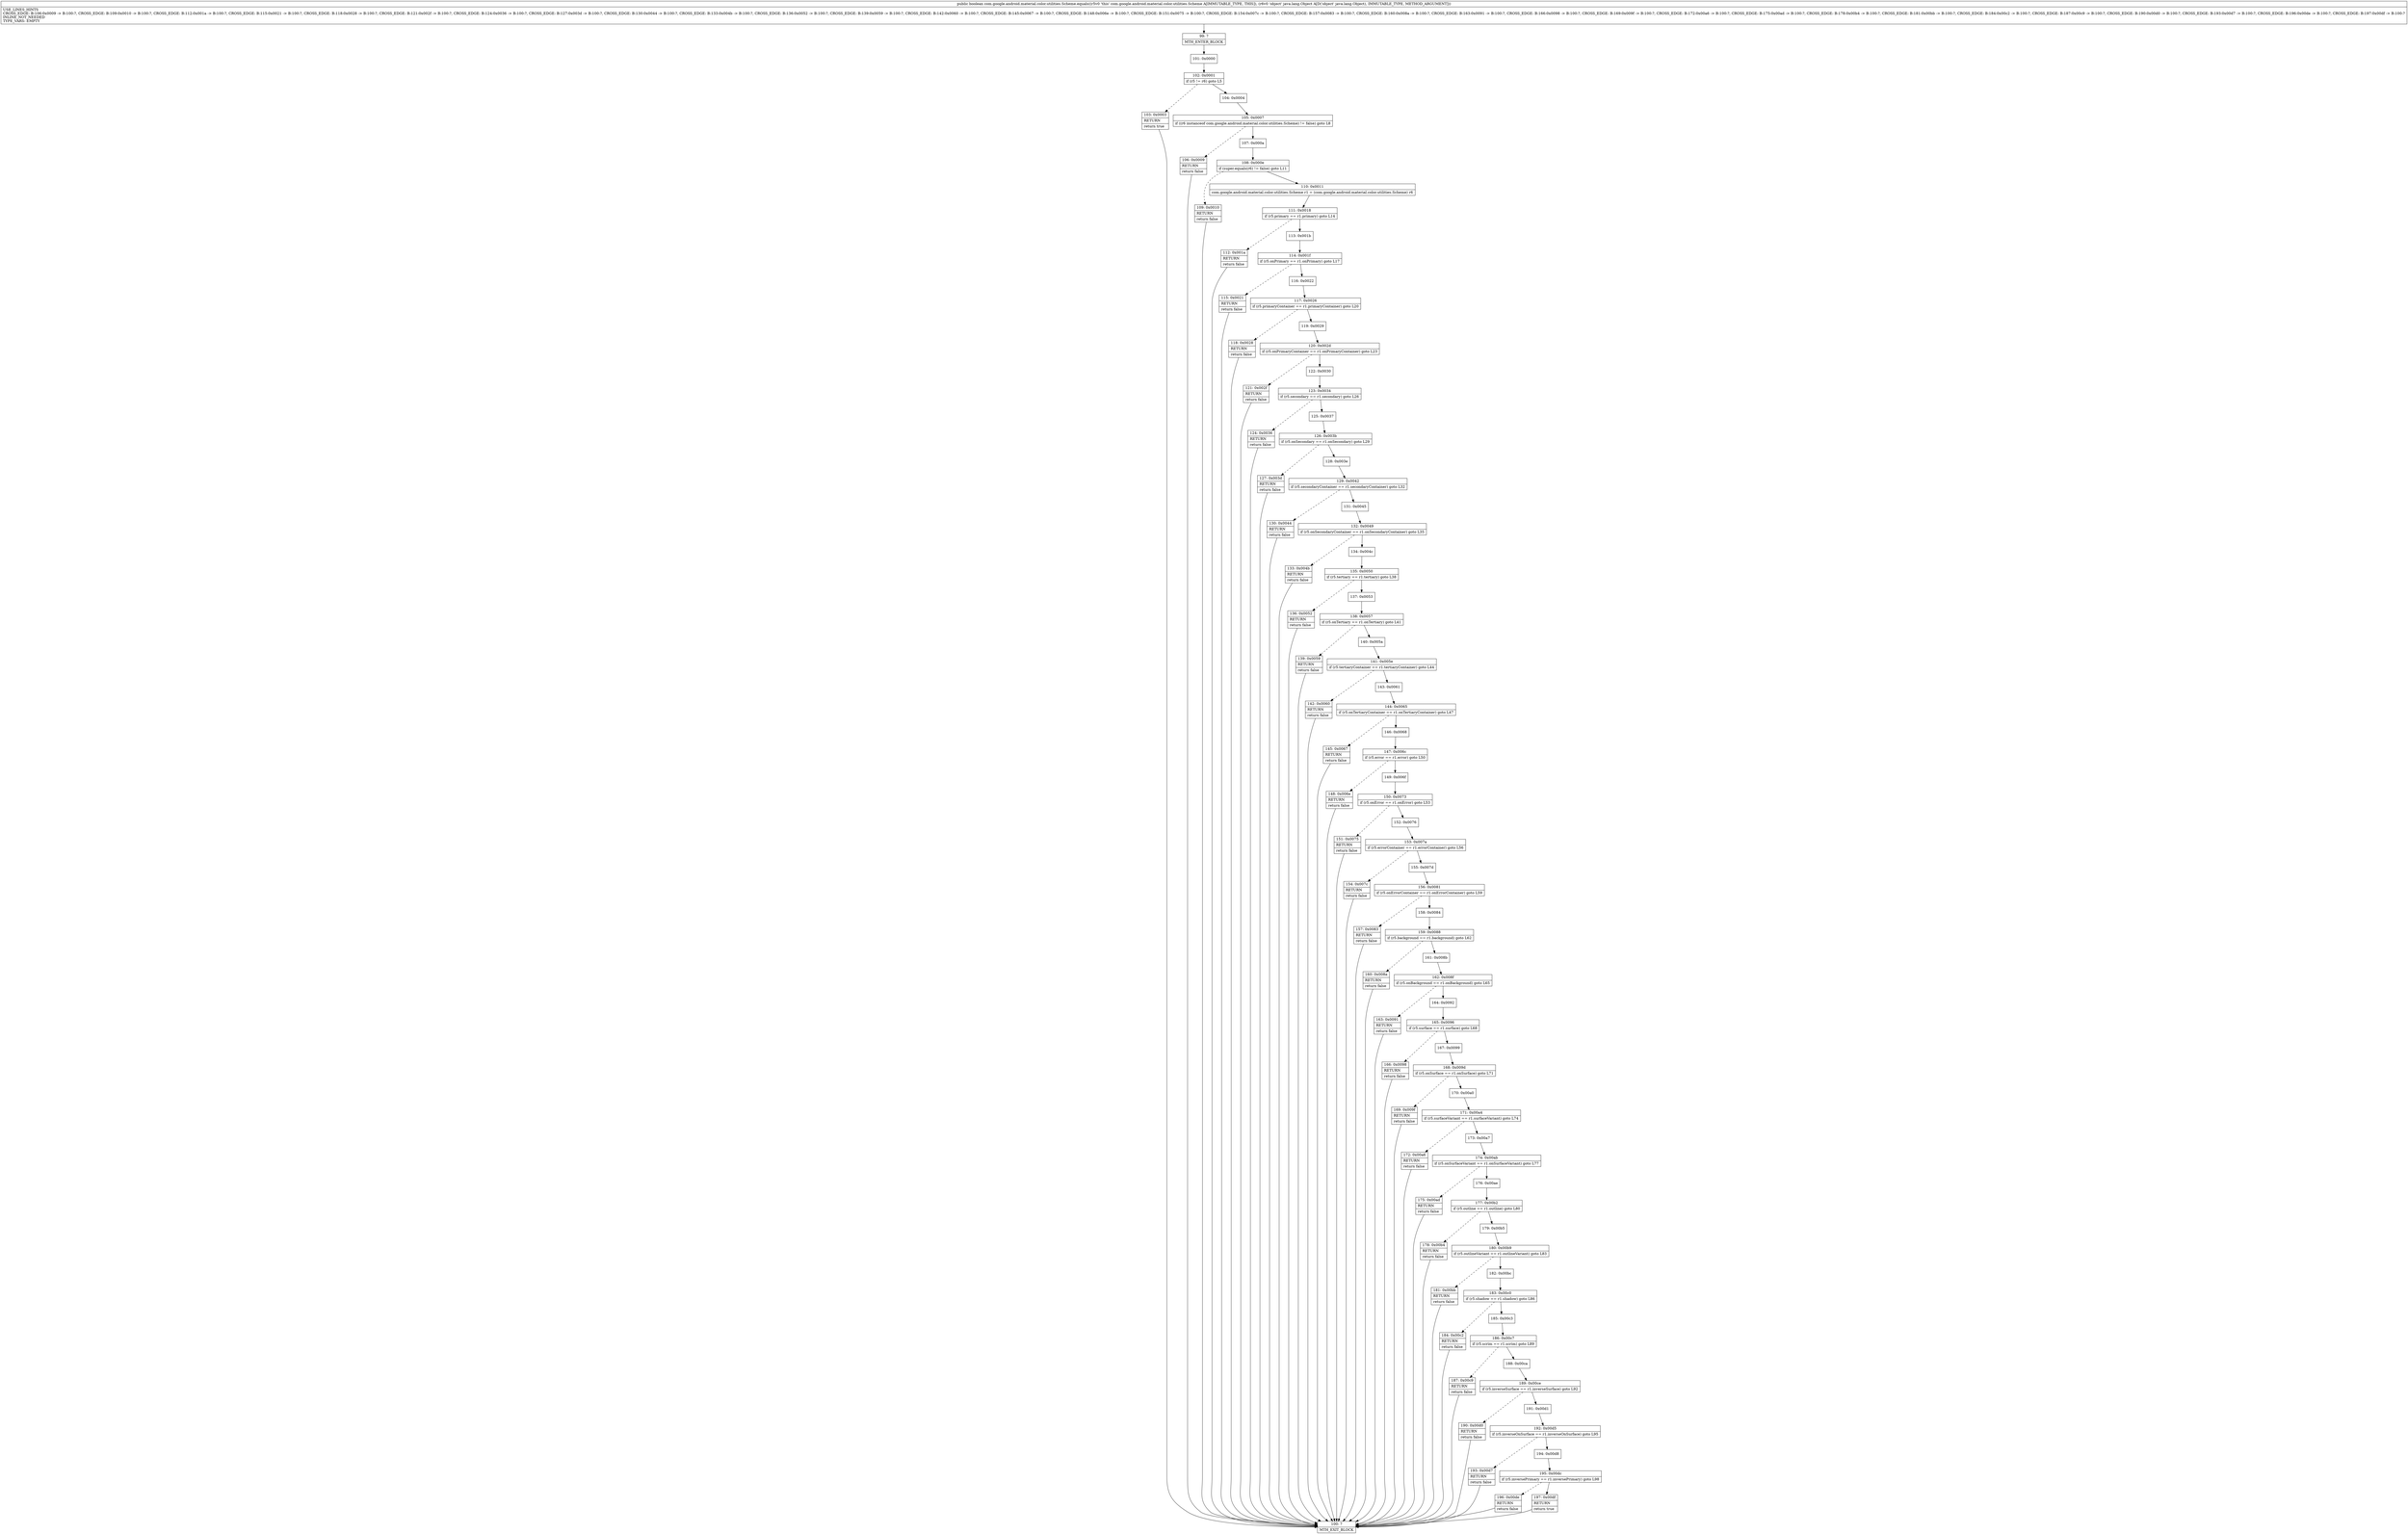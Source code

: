 digraph "CFG forcom.google.android.material.color.utilities.Scheme.equals(Ljava\/lang\/Object;)Z" {
Node_99 [shape=record,label="{99\:\ ?|MTH_ENTER_BLOCK\l}"];
Node_101 [shape=record,label="{101\:\ 0x0000}"];
Node_102 [shape=record,label="{102\:\ 0x0001|if (r5 != r6) goto L5\l}"];
Node_103 [shape=record,label="{103\:\ 0x0003|RETURN\l|return true\l}"];
Node_100 [shape=record,label="{100\:\ ?|MTH_EXIT_BLOCK\l}"];
Node_104 [shape=record,label="{104\:\ 0x0004}"];
Node_105 [shape=record,label="{105\:\ 0x0007|if ((r6 instanceof com.google.android.material.color.utilities.Scheme) != false) goto L8\l}"];
Node_106 [shape=record,label="{106\:\ 0x0009|RETURN\l|return false\l}"];
Node_107 [shape=record,label="{107\:\ 0x000a}"];
Node_108 [shape=record,label="{108\:\ 0x000e|if (super.equals(r6) != false) goto L11\l}"];
Node_109 [shape=record,label="{109\:\ 0x0010|RETURN\l|return false\l}"];
Node_110 [shape=record,label="{110\:\ 0x0011|com.google.android.material.color.utilities.Scheme r1 = (com.google.android.material.color.utilities.Scheme) r6\l}"];
Node_111 [shape=record,label="{111\:\ 0x0018|if (r5.primary == r1.primary) goto L14\l}"];
Node_112 [shape=record,label="{112\:\ 0x001a|RETURN\l|return false\l}"];
Node_113 [shape=record,label="{113\:\ 0x001b}"];
Node_114 [shape=record,label="{114\:\ 0x001f|if (r5.onPrimary == r1.onPrimary) goto L17\l}"];
Node_115 [shape=record,label="{115\:\ 0x0021|RETURN\l|return false\l}"];
Node_116 [shape=record,label="{116\:\ 0x0022}"];
Node_117 [shape=record,label="{117\:\ 0x0026|if (r5.primaryContainer == r1.primaryContainer) goto L20\l}"];
Node_118 [shape=record,label="{118\:\ 0x0028|RETURN\l|return false\l}"];
Node_119 [shape=record,label="{119\:\ 0x0029}"];
Node_120 [shape=record,label="{120\:\ 0x002d|if (r5.onPrimaryContainer == r1.onPrimaryContainer) goto L23\l}"];
Node_121 [shape=record,label="{121\:\ 0x002f|RETURN\l|return false\l}"];
Node_122 [shape=record,label="{122\:\ 0x0030}"];
Node_123 [shape=record,label="{123\:\ 0x0034|if (r5.secondary == r1.secondary) goto L26\l}"];
Node_124 [shape=record,label="{124\:\ 0x0036|RETURN\l|return false\l}"];
Node_125 [shape=record,label="{125\:\ 0x0037}"];
Node_126 [shape=record,label="{126\:\ 0x003b|if (r5.onSecondary == r1.onSecondary) goto L29\l}"];
Node_127 [shape=record,label="{127\:\ 0x003d|RETURN\l|return false\l}"];
Node_128 [shape=record,label="{128\:\ 0x003e}"];
Node_129 [shape=record,label="{129\:\ 0x0042|if (r5.secondaryContainer == r1.secondaryContainer) goto L32\l}"];
Node_130 [shape=record,label="{130\:\ 0x0044|RETURN\l|return false\l}"];
Node_131 [shape=record,label="{131\:\ 0x0045}"];
Node_132 [shape=record,label="{132\:\ 0x0049|if (r5.onSecondaryContainer == r1.onSecondaryContainer) goto L35\l}"];
Node_133 [shape=record,label="{133\:\ 0x004b|RETURN\l|return false\l}"];
Node_134 [shape=record,label="{134\:\ 0x004c}"];
Node_135 [shape=record,label="{135\:\ 0x0050|if (r5.tertiary == r1.tertiary) goto L38\l}"];
Node_136 [shape=record,label="{136\:\ 0x0052|RETURN\l|return false\l}"];
Node_137 [shape=record,label="{137\:\ 0x0053}"];
Node_138 [shape=record,label="{138\:\ 0x0057|if (r5.onTertiary == r1.onTertiary) goto L41\l}"];
Node_139 [shape=record,label="{139\:\ 0x0059|RETURN\l|return false\l}"];
Node_140 [shape=record,label="{140\:\ 0x005a}"];
Node_141 [shape=record,label="{141\:\ 0x005e|if (r5.tertiaryContainer == r1.tertiaryContainer) goto L44\l}"];
Node_142 [shape=record,label="{142\:\ 0x0060|RETURN\l|return false\l}"];
Node_143 [shape=record,label="{143\:\ 0x0061}"];
Node_144 [shape=record,label="{144\:\ 0x0065|if (r5.onTertiaryContainer == r1.onTertiaryContainer) goto L47\l}"];
Node_145 [shape=record,label="{145\:\ 0x0067|RETURN\l|return false\l}"];
Node_146 [shape=record,label="{146\:\ 0x0068}"];
Node_147 [shape=record,label="{147\:\ 0x006c|if (r5.error == r1.error) goto L50\l}"];
Node_148 [shape=record,label="{148\:\ 0x006e|RETURN\l|return false\l}"];
Node_149 [shape=record,label="{149\:\ 0x006f}"];
Node_150 [shape=record,label="{150\:\ 0x0073|if (r5.onError == r1.onError) goto L53\l}"];
Node_151 [shape=record,label="{151\:\ 0x0075|RETURN\l|return false\l}"];
Node_152 [shape=record,label="{152\:\ 0x0076}"];
Node_153 [shape=record,label="{153\:\ 0x007a|if (r5.errorContainer == r1.errorContainer) goto L56\l}"];
Node_154 [shape=record,label="{154\:\ 0x007c|RETURN\l|return false\l}"];
Node_155 [shape=record,label="{155\:\ 0x007d}"];
Node_156 [shape=record,label="{156\:\ 0x0081|if (r5.onErrorContainer == r1.onErrorContainer) goto L59\l}"];
Node_157 [shape=record,label="{157\:\ 0x0083|RETURN\l|return false\l}"];
Node_158 [shape=record,label="{158\:\ 0x0084}"];
Node_159 [shape=record,label="{159\:\ 0x0088|if (r5.background == r1.background) goto L62\l}"];
Node_160 [shape=record,label="{160\:\ 0x008a|RETURN\l|return false\l}"];
Node_161 [shape=record,label="{161\:\ 0x008b}"];
Node_162 [shape=record,label="{162\:\ 0x008f|if (r5.onBackground == r1.onBackground) goto L65\l}"];
Node_163 [shape=record,label="{163\:\ 0x0091|RETURN\l|return false\l}"];
Node_164 [shape=record,label="{164\:\ 0x0092}"];
Node_165 [shape=record,label="{165\:\ 0x0096|if (r5.surface == r1.surface) goto L68\l}"];
Node_166 [shape=record,label="{166\:\ 0x0098|RETURN\l|return false\l}"];
Node_167 [shape=record,label="{167\:\ 0x0099}"];
Node_168 [shape=record,label="{168\:\ 0x009d|if (r5.onSurface == r1.onSurface) goto L71\l}"];
Node_169 [shape=record,label="{169\:\ 0x009f|RETURN\l|return false\l}"];
Node_170 [shape=record,label="{170\:\ 0x00a0}"];
Node_171 [shape=record,label="{171\:\ 0x00a4|if (r5.surfaceVariant == r1.surfaceVariant) goto L74\l}"];
Node_172 [shape=record,label="{172\:\ 0x00a6|RETURN\l|return false\l}"];
Node_173 [shape=record,label="{173\:\ 0x00a7}"];
Node_174 [shape=record,label="{174\:\ 0x00ab|if (r5.onSurfaceVariant == r1.onSurfaceVariant) goto L77\l}"];
Node_175 [shape=record,label="{175\:\ 0x00ad|RETURN\l|return false\l}"];
Node_176 [shape=record,label="{176\:\ 0x00ae}"];
Node_177 [shape=record,label="{177\:\ 0x00b2|if (r5.outline == r1.outline) goto L80\l}"];
Node_178 [shape=record,label="{178\:\ 0x00b4|RETURN\l|return false\l}"];
Node_179 [shape=record,label="{179\:\ 0x00b5}"];
Node_180 [shape=record,label="{180\:\ 0x00b9|if (r5.outlineVariant == r1.outlineVariant) goto L83\l}"];
Node_181 [shape=record,label="{181\:\ 0x00bb|RETURN\l|return false\l}"];
Node_182 [shape=record,label="{182\:\ 0x00bc}"];
Node_183 [shape=record,label="{183\:\ 0x00c0|if (r5.shadow == r1.shadow) goto L86\l}"];
Node_184 [shape=record,label="{184\:\ 0x00c2|RETURN\l|return false\l}"];
Node_185 [shape=record,label="{185\:\ 0x00c3}"];
Node_186 [shape=record,label="{186\:\ 0x00c7|if (r5.scrim == r1.scrim) goto L89\l}"];
Node_187 [shape=record,label="{187\:\ 0x00c9|RETURN\l|return false\l}"];
Node_188 [shape=record,label="{188\:\ 0x00ca}"];
Node_189 [shape=record,label="{189\:\ 0x00ce|if (r5.inverseSurface == r1.inverseSurface) goto L92\l}"];
Node_190 [shape=record,label="{190\:\ 0x00d0|RETURN\l|return false\l}"];
Node_191 [shape=record,label="{191\:\ 0x00d1}"];
Node_192 [shape=record,label="{192\:\ 0x00d5|if (r5.inverseOnSurface == r1.inverseOnSurface) goto L95\l}"];
Node_193 [shape=record,label="{193\:\ 0x00d7|RETURN\l|return false\l}"];
Node_194 [shape=record,label="{194\:\ 0x00d8}"];
Node_195 [shape=record,label="{195\:\ 0x00dc|if (r5.inversePrimary == r1.inversePrimary) goto L98\l}"];
Node_196 [shape=record,label="{196\:\ 0x00de|RETURN\l|return false\l}"];
Node_197 [shape=record,label="{197\:\ 0x00df|RETURN\l|return true\l}"];
MethodNode[shape=record,label="{public boolean com.google.android.material.color.utilities.Scheme.equals((r5v0 'this' com.google.android.material.color.utilities.Scheme A[IMMUTABLE_TYPE, THIS]), (r6v0 'object' java.lang.Object A[D('object' java.lang.Object), IMMUTABLE_TYPE, METHOD_ARGUMENT]))  | USE_LINES_HINTS\lCROSS_EDGE: B:106:0x0009 \-\> B:100:?, CROSS_EDGE: B:109:0x0010 \-\> B:100:?, CROSS_EDGE: B:112:0x001a \-\> B:100:?, CROSS_EDGE: B:115:0x0021 \-\> B:100:?, CROSS_EDGE: B:118:0x0028 \-\> B:100:?, CROSS_EDGE: B:121:0x002f \-\> B:100:?, CROSS_EDGE: B:124:0x0036 \-\> B:100:?, CROSS_EDGE: B:127:0x003d \-\> B:100:?, CROSS_EDGE: B:130:0x0044 \-\> B:100:?, CROSS_EDGE: B:133:0x004b \-\> B:100:?, CROSS_EDGE: B:136:0x0052 \-\> B:100:?, CROSS_EDGE: B:139:0x0059 \-\> B:100:?, CROSS_EDGE: B:142:0x0060 \-\> B:100:?, CROSS_EDGE: B:145:0x0067 \-\> B:100:?, CROSS_EDGE: B:148:0x006e \-\> B:100:?, CROSS_EDGE: B:151:0x0075 \-\> B:100:?, CROSS_EDGE: B:154:0x007c \-\> B:100:?, CROSS_EDGE: B:157:0x0083 \-\> B:100:?, CROSS_EDGE: B:160:0x008a \-\> B:100:?, CROSS_EDGE: B:163:0x0091 \-\> B:100:?, CROSS_EDGE: B:166:0x0098 \-\> B:100:?, CROSS_EDGE: B:169:0x009f \-\> B:100:?, CROSS_EDGE: B:172:0x00a6 \-\> B:100:?, CROSS_EDGE: B:175:0x00ad \-\> B:100:?, CROSS_EDGE: B:178:0x00b4 \-\> B:100:?, CROSS_EDGE: B:181:0x00bb \-\> B:100:?, CROSS_EDGE: B:184:0x00c2 \-\> B:100:?, CROSS_EDGE: B:187:0x00c9 \-\> B:100:?, CROSS_EDGE: B:190:0x00d0 \-\> B:100:?, CROSS_EDGE: B:193:0x00d7 \-\> B:100:?, CROSS_EDGE: B:196:0x00de \-\> B:100:?, CROSS_EDGE: B:197:0x00df \-\> B:100:?\lINLINE_NOT_NEEDED\lTYPE_VARS: EMPTY\l}"];
MethodNode -> Node_99;Node_99 -> Node_101;
Node_101 -> Node_102;
Node_102 -> Node_103[style=dashed];
Node_102 -> Node_104;
Node_103 -> Node_100;
Node_104 -> Node_105;
Node_105 -> Node_106[style=dashed];
Node_105 -> Node_107;
Node_106 -> Node_100;
Node_107 -> Node_108;
Node_108 -> Node_109[style=dashed];
Node_108 -> Node_110;
Node_109 -> Node_100;
Node_110 -> Node_111;
Node_111 -> Node_112[style=dashed];
Node_111 -> Node_113;
Node_112 -> Node_100;
Node_113 -> Node_114;
Node_114 -> Node_115[style=dashed];
Node_114 -> Node_116;
Node_115 -> Node_100;
Node_116 -> Node_117;
Node_117 -> Node_118[style=dashed];
Node_117 -> Node_119;
Node_118 -> Node_100;
Node_119 -> Node_120;
Node_120 -> Node_121[style=dashed];
Node_120 -> Node_122;
Node_121 -> Node_100;
Node_122 -> Node_123;
Node_123 -> Node_124[style=dashed];
Node_123 -> Node_125;
Node_124 -> Node_100;
Node_125 -> Node_126;
Node_126 -> Node_127[style=dashed];
Node_126 -> Node_128;
Node_127 -> Node_100;
Node_128 -> Node_129;
Node_129 -> Node_130[style=dashed];
Node_129 -> Node_131;
Node_130 -> Node_100;
Node_131 -> Node_132;
Node_132 -> Node_133[style=dashed];
Node_132 -> Node_134;
Node_133 -> Node_100;
Node_134 -> Node_135;
Node_135 -> Node_136[style=dashed];
Node_135 -> Node_137;
Node_136 -> Node_100;
Node_137 -> Node_138;
Node_138 -> Node_139[style=dashed];
Node_138 -> Node_140;
Node_139 -> Node_100;
Node_140 -> Node_141;
Node_141 -> Node_142[style=dashed];
Node_141 -> Node_143;
Node_142 -> Node_100;
Node_143 -> Node_144;
Node_144 -> Node_145[style=dashed];
Node_144 -> Node_146;
Node_145 -> Node_100;
Node_146 -> Node_147;
Node_147 -> Node_148[style=dashed];
Node_147 -> Node_149;
Node_148 -> Node_100;
Node_149 -> Node_150;
Node_150 -> Node_151[style=dashed];
Node_150 -> Node_152;
Node_151 -> Node_100;
Node_152 -> Node_153;
Node_153 -> Node_154[style=dashed];
Node_153 -> Node_155;
Node_154 -> Node_100;
Node_155 -> Node_156;
Node_156 -> Node_157[style=dashed];
Node_156 -> Node_158;
Node_157 -> Node_100;
Node_158 -> Node_159;
Node_159 -> Node_160[style=dashed];
Node_159 -> Node_161;
Node_160 -> Node_100;
Node_161 -> Node_162;
Node_162 -> Node_163[style=dashed];
Node_162 -> Node_164;
Node_163 -> Node_100;
Node_164 -> Node_165;
Node_165 -> Node_166[style=dashed];
Node_165 -> Node_167;
Node_166 -> Node_100;
Node_167 -> Node_168;
Node_168 -> Node_169[style=dashed];
Node_168 -> Node_170;
Node_169 -> Node_100;
Node_170 -> Node_171;
Node_171 -> Node_172[style=dashed];
Node_171 -> Node_173;
Node_172 -> Node_100;
Node_173 -> Node_174;
Node_174 -> Node_175[style=dashed];
Node_174 -> Node_176;
Node_175 -> Node_100;
Node_176 -> Node_177;
Node_177 -> Node_178[style=dashed];
Node_177 -> Node_179;
Node_178 -> Node_100;
Node_179 -> Node_180;
Node_180 -> Node_181[style=dashed];
Node_180 -> Node_182;
Node_181 -> Node_100;
Node_182 -> Node_183;
Node_183 -> Node_184[style=dashed];
Node_183 -> Node_185;
Node_184 -> Node_100;
Node_185 -> Node_186;
Node_186 -> Node_187[style=dashed];
Node_186 -> Node_188;
Node_187 -> Node_100;
Node_188 -> Node_189;
Node_189 -> Node_190[style=dashed];
Node_189 -> Node_191;
Node_190 -> Node_100;
Node_191 -> Node_192;
Node_192 -> Node_193[style=dashed];
Node_192 -> Node_194;
Node_193 -> Node_100;
Node_194 -> Node_195;
Node_195 -> Node_196[style=dashed];
Node_195 -> Node_197;
Node_196 -> Node_100;
Node_197 -> Node_100;
}

